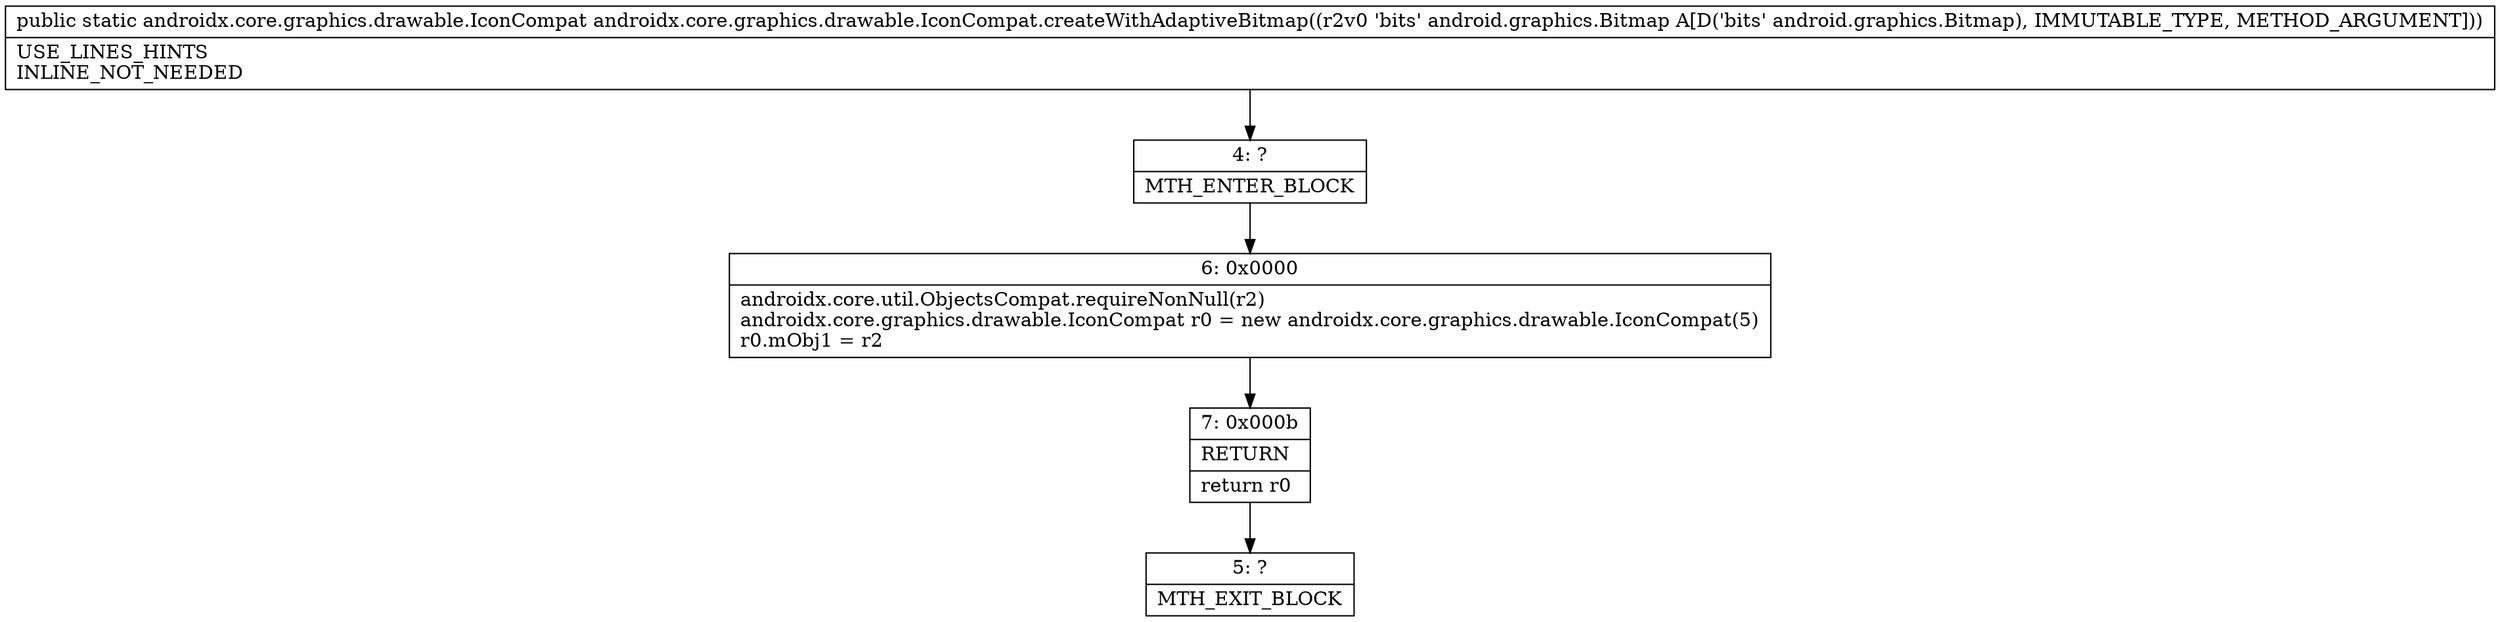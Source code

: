 digraph "CFG forandroidx.core.graphics.drawable.IconCompat.createWithAdaptiveBitmap(Landroid\/graphics\/Bitmap;)Landroidx\/core\/graphics\/drawable\/IconCompat;" {
Node_4 [shape=record,label="{4\:\ ?|MTH_ENTER_BLOCK\l}"];
Node_6 [shape=record,label="{6\:\ 0x0000|androidx.core.util.ObjectsCompat.requireNonNull(r2)\landroidx.core.graphics.drawable.IconCompat r0 = new androidx.core.graphics.drawable.IconCompat(5)\lr0.mObj1 = r2\l}"];
Node_7 [shape=record,label="{7\:\ 0x000b|RETURN\l|return r0\l}"];
Node_5 [shape=record,label="{5\:\ ?|MTH_EXIT_BLOCK\l}"];
MethodNode[shape=record,label="{public static androidx.core.graphics.drawable.IconCompat androidx.core.graphics.drawable.IconCompat.createWithAdaptiveBitmap((r2v0 'bits' android.graphics.Bitmap A[D('bits' android.graphics.Bitmap), IMMUTABLE_TYPE, METHOD_ARGUMENT]))  | USE_LINES_HINTS\lINLINE_NOT_NEEDED\l}"];
MethodNode -> Node_4;Node_4 -> Node_6;
Node_6 -> Node_7;
Node_7 -> Node_5;
}

